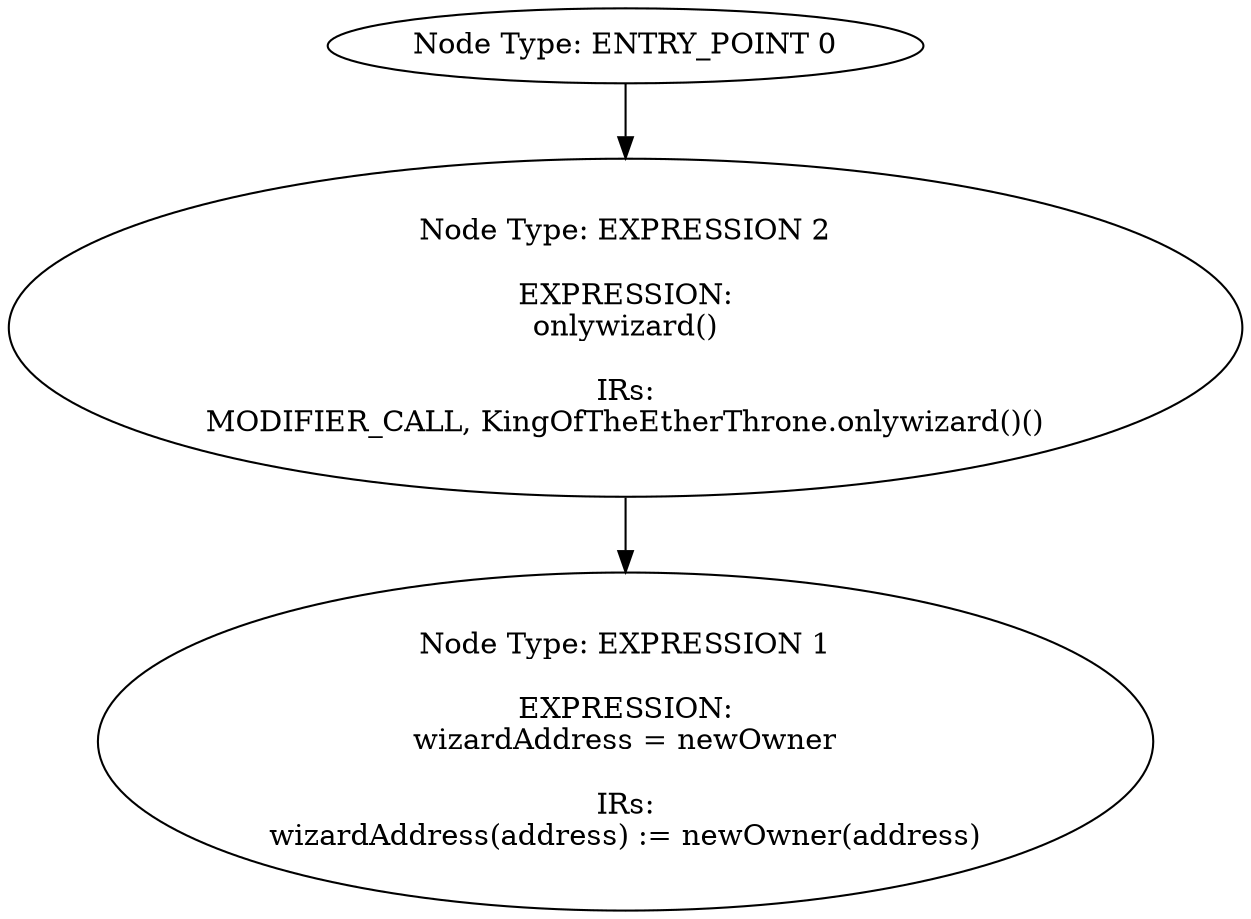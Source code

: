 digraph{
0[label="Node Type: ENTRY_POINT 0
"];
0->2;
1[label="Node Type: EXPRESSION 1

EXPRESSION:
wizardAddress = newOwner

IRs:
wizardAddress(address) := newOwner(address)"];
2[label="Node Type: EXPRESSION 2

EXPRESSION:
onlywizard()

IRs:
MODIFIER_CALL, KingOfTheEtherThrone.onlywizard()()"];
2->1;
}
